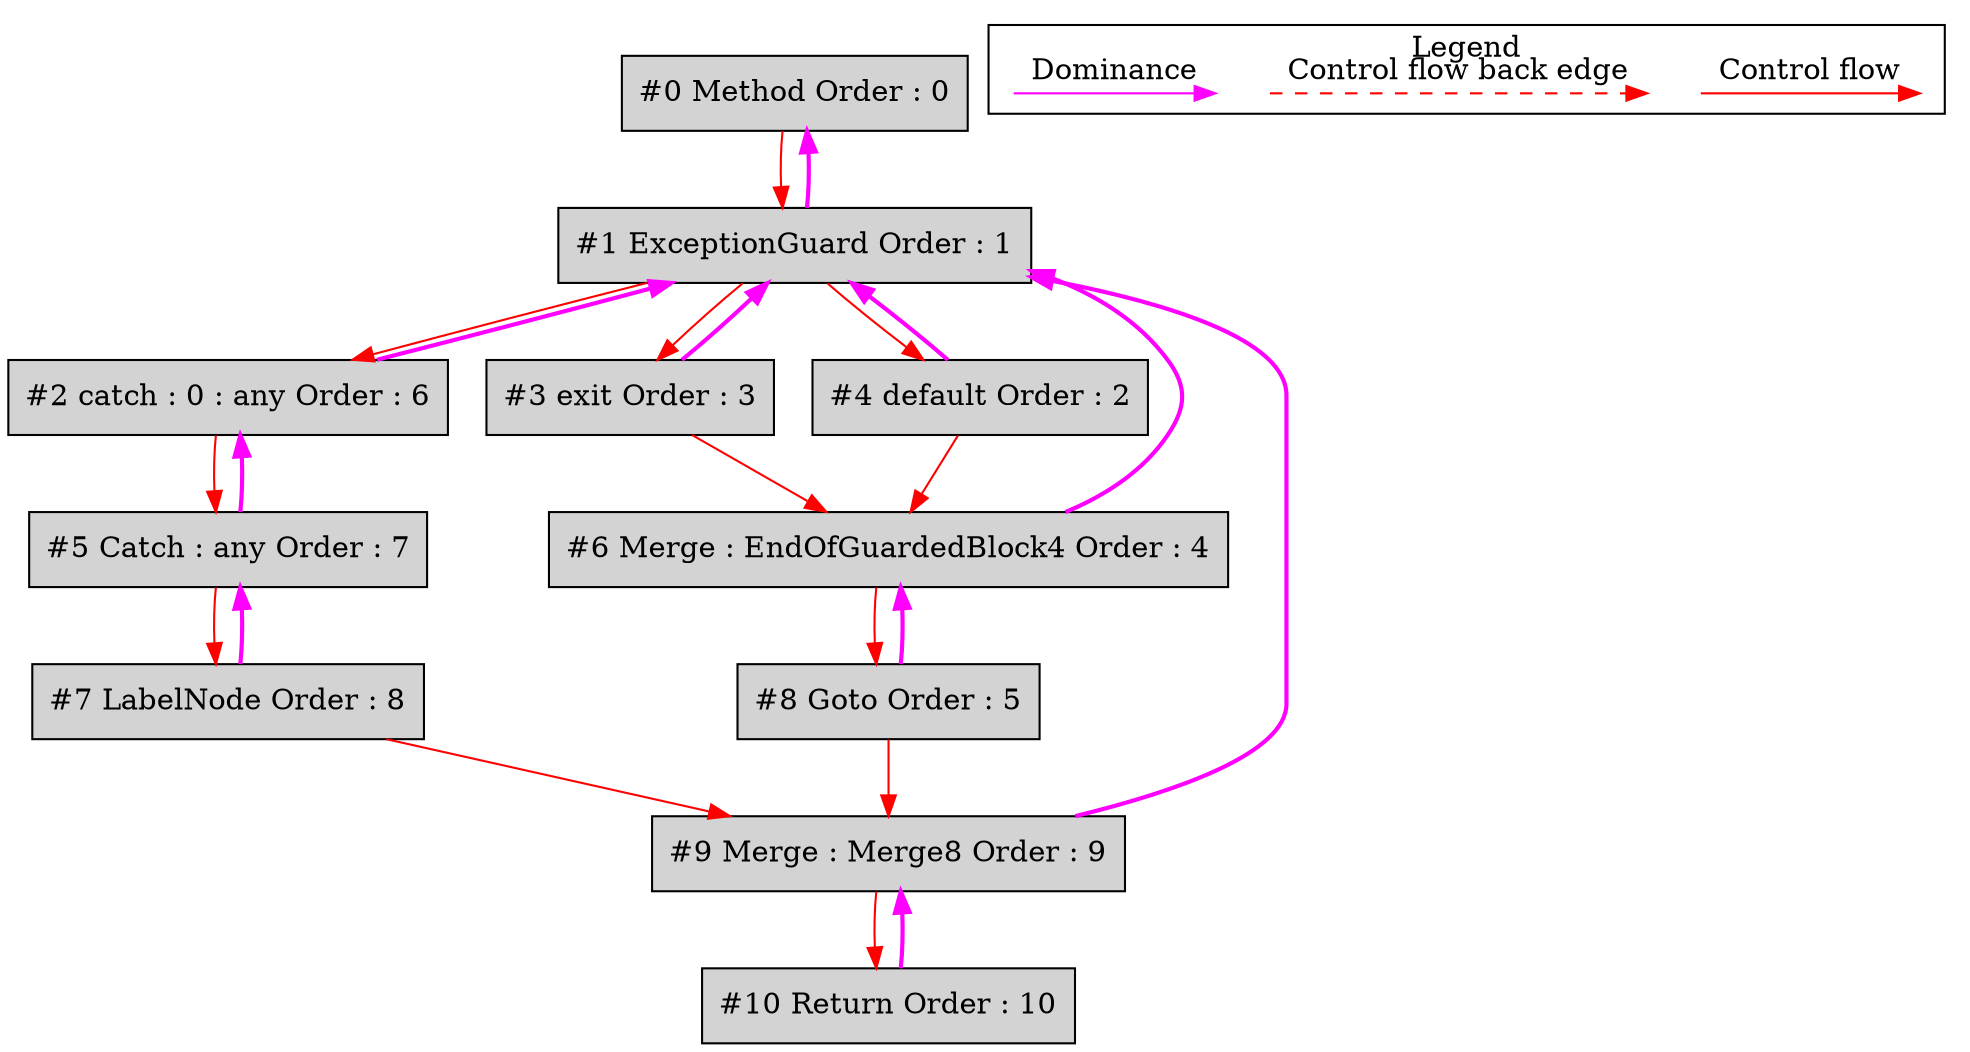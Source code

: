 digraph debugoutput {
 ordering="in";
 node0[label="#0 Method Order : 0",shape=box, fillcolor=lightgrey, style=filled];
 node1[label="#1 ExceptionGuard Order : 1",shape=box, fillcolor=lightgrey, style=filled];
 node1 -> node0[dir="forward" color="fuchsia" penwidth="2"];
 node0 -> node1[labeldistance=2, color=red, fontcolor=red];
 node2[label="#2 catch : 0 : any Order : 6",shape=box, fillcolor=lightgrey, style=filled];
 node2 -> node1[dir="forward" color="fuchsia" penwidth="2"];
 node1 -> node2[labeldistance=2, color=red, fontcolor=red];
 node3[label="#3 exit Order : 3",shape=box, fillcolor=lightgrey, style=filled];
 node3 -> node1[dir="forward" color="fuchsia" penwidth="2"];
 node1 -> node3[labeldistance=2, color=red, fontcolor=red];
 node4[label="#4 default Order : 2",shape=box, fillcolor=lightgrey, style=filled];
 node4 -> node1[dir="forward" color="fuchsia" penwidth="2"];
 node1 -> node4[labeldistance=2, color=red, fontcolor=red];
 node5[label="#5 Catch : any Order : 7",shape=box, fillcolor=lightgrey, style=filled];
 node5 -> node2[dir="forward" color="fuchsia" penwidth="2"];
 node2 -> node5[labeldistance=2, color=red, fontcolor=red];
 node6[label="#6 Merge : EndOfGuardedBlock4 Order : 4",shape=box, fillcolor=lightgrey, style=filled];
 node6 -> node1[dir="forward" color="fuchsia" penwidth="2"];
 node4 -> node6[labeldistance=2, color=red, fontcolor=red];
 node3 -> node6[labeldistance=2, color=red, fontcolor=red];
 node7[label="#7 LabelNode Order : 8",shape=box, fillcolor=lightgrey, style=filled];
 node7 -> node5[dir="forward" color="fuchsia" penwidth="2"];
 node5 -> node7[labeldistance=2, color=red, fontcolor=red];
 node8[label="#8 Goto Order : 5",shape=box, fillcolor=lightgrey, style=filled];
 node8 -> node6[dir="forward" color="fuchsia" penwidth="2"];
 node6 -> node8[labeldistance=2, color=red, fontcolor=red];
 node9[label="#9 Merge : Merge8 Order : 9",shape=box, fillcolor=lightgrey, style=filled];
 node9 -> node1[dir="forward" color="fuchsia" penwidth="2"];
 node8 -> node9[labeldistance=2, color=red, fontcolor=red];
 node7 -> node9[labeldistance=2, color=red, fontcolor=red];
 node10[label="#10 Return Order : 10",shape=box, fillcolor=lightgrey, style=filled];
 node10 -> node9[dir="forward" color="fuchsia" penwidth="2"];
 node9 -> node10[labeldistance=2, color=red, fontcolor=red];
 subgraph cluster_000 {
  label = "Legend";
  node [shape=point]
  {
   rank=same;
   c0 [style = invis];
   c1 [style = invis];
   c2 [style = invis];
   c3 [style = invis];
   d8 [style = invis];
   d9 [style = invis];

  }
  c0 -> c1 [label="Control flow", style=solid, color=red]
  c2 -> c3 [label="Control flow back edge", style=dashed, color=red]
  d8 -> d9 [label="Dominance", color=fuchsia, style=solid]
 }

}
